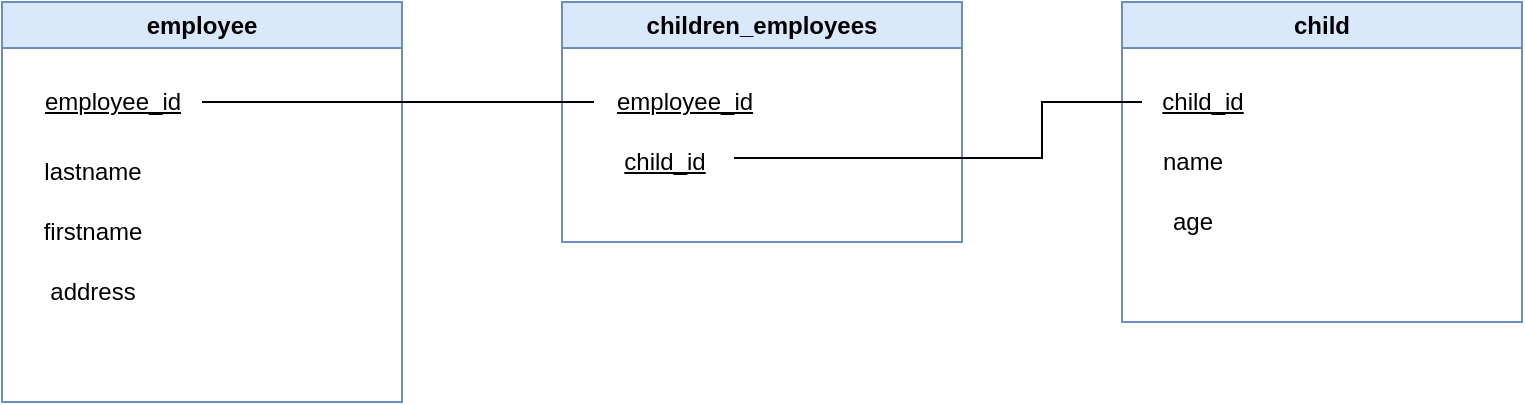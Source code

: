 <mxfile version="20.8.1" type="device"><diagram id="qIdEKCxRnRZce6nw4xq6" name="Page-1"><mxGraphModel dx="2074" dy="1116" grid="1" gridSize="10" guides="1" tooltips="1" connect="1" arrows="1" fold="1" page="1" pageScale="1" pageWidth="827" pageHeight="1169" math="0" shadow="0"><root><mxCell id="0"/><mxCell id="1" parent="0"/><mxCell id="AhlZ-Gt7cb8jH5YKY9SM-1" value="employee" style="swimlane;whiteSpace=wrap;html=1;fillColor=#dae8fc;strokeColor=#6c8ebf;" parent="1" vertex="1"><mxGeometry x="40" y="80" width="200" height="200" as="geometry"/></mxCell><mxCell id="AhlZ-Gt7cb8jH5YKY9SM-4" value="&lt;u&gt;employee_id&lt;/u&gt;" style="text;html=1;align=center;verticalAlign=middle;resizable=0;points=[];autosize=1;strokeColor=none;fillColor=none;" parent="AhlZ-Gt7cb8jH5YKY9SM-1" vertex="1"><mxGeometry x="10" y="35" width="90" height="30" as="geometry"/></mxCell><mxCell id="AhlZ-Gt7cb8jH5YKY9SM-5" value="lastname" style="text;html=1;align=center;verticalAlign=middle;resizable=0;points=[];autosize=1;strokeColor=none;fillColor=none;" parent="AhlZ-Gt7cb8jH5YKY9SM-1" vertex="1"><mxGeometry x="10" y="70" width="70" height="30" as="geometry"/></mxCell><mxCell id="AhlZ-Gt7cb8jH5YKY9SM-6" value="firstname" style="text;html=1;align=center;verticalAlign=middle;resizable=0;points=[];autosize=1;strokeColor=none;fillColor=none;" parent="AhlZ-Gt7cb8jH5YKY9SM-1" vertex="1"><mxGeometry x="10" y="100" width="70" height="30" as="geometry"/></mxCell><mxCell id="AhlZ-Gt7cb8jH5YKY9SM-7" value="address" style="text;html=1;align=center;verticalAlign=middle;resizable=0;points=[];autosize=1;strokeColor=none;fillColor=none;" parent="AhlZ-Gt7cb8jH5YKY9SM-1" vertex="1"><mxGeometry x="10" y="130" width="70" height="30" as="geometry"/></mxCell><mxCell id="AhlZ-Gt7cb8jH5YKY9SM-2" value="child" style="swimlane;whiteSpace=wrap;html=1;fillColor=#dae8fc;strokeColor=#6c8ebf;" parent="1" vertex="1"><mxGeometry x="600" y="80" width="200" height="160" as="geometry"/></mxCell><mxCell id="AhlZ-Gt7cb8jH5YKY9SM-8" value="&lt;u&gt;child_id&lt;/u&gt;" style="text;html=1;align=center;verticalAlign=middle;resizable=0;points=[];autosize=1;strokeColor=none;fillColor=none;" parent="AhlZ-Gt7cb8jH5YKY9SM-2" vertex="1"><mxGeometry x="10" y="35" width="60" height="30" as="geometry"/></mxCell><mxCell id="AhlZ-Gt7cb8jH5YKY9SM-9" value="name" style="text;html=1;align=center;verticalAlign=middle;resizable=0;points=[];autosize=1;strokeColor=none;fillColor=none;" parent="AhlZ-Gt7cb8jH5YKY9SM-2" vertex="1"><mxGeometry x="10" y="65" width="50" height="30" as="geometry"/></mxCell><mxCell id="AhlZ-Gt7cb8jH5YKY9SM-10" value="age" style="text;html=1;align=center;verticalAlign=middle;resizable=0;points=[];autosize=1;strokeColor=none;fillColor=none;" parent="AhlZ-Gt7cb8jH5YKY9SM-2" vertex="1"><mxGeometry x="15" y="95" width="40" height="30" as="geometry"/></mxCell><mxCell id="AhlZ-Gt7cb8jH5YKY9SM-3" value="children_employees" style="swimlane;whiteSpace=wrap;html=1;fillColor=#dae8fc;strokeColor=#6c8ebf;" parent="1" vertex="1"><mxGeometry x="320" y="80" width="200" height="120" as="geometry"/></mxCell><mxCell id="AhlZ-Gt7cb8jH5YKY9SM-11" value="&lt;u&gt;employee_id&lt;/u&gt;" style="text;html=1;align=center;verticalAlign=middle;resizable=0;points=[];autosize=1;strokeColor=none;fillColor=none;" parent="AhlZ-Gt7cb8jH5YKY9SM-3" vertex="1"><mxGeometry x="16" y="35" width="90" height="30" as="geometry"/></mxCell><mxCell id="AhlZ-Gt7cb8jH5YKY9SM-12" value="&lt;u&gt;child_id&lt;/u&gt;" style="text;html=1;align=center;verticalAlign=middle;resizable=0;points=[];autosize=1;strokeColor=none;fillColor=none;" parent="AhlZ-Gt7cb8jH5YKY9SM-3" vertex="1"><mxGeometry x="21" y="65" width="60" height="30" as="geometry"/></mxCell><mxCell id="AhlZ-Gt7cb8jH5YKY9SM-13" style="edgeStyle=orthogonalEdgeStyle;rounded=0;orthogonalLoop=1;jettySize=auto;html=1;endArrow=none;endFill=0;" parent="1" source="AhlZ-Gt7cb8jH5YKY9SM-4" target="AhlZ-Gt7cb8jH5YKY9SM-11" edge="1"><mxGeometry relative="1" as="geometry"/></mxCell><mxCell id="AhlZ-Gt7cb8jH5YKY9SM-15" style="edgeStyle=orthogonalEdgeStyle;rounded=0;orthogonalLoop=1;jettySize=auto;html=1;entryX=1.083;entryY=0.433;entryDx=0;entryDy=0;entryPerimeter=0;endArrow=none;endFill=0;" parent="1" source="AhlZ-Gt7cb8jH5YKY9SM-8" target="AhlZ-Gt7cb8jH5YKY9SM-12" edge="1"><mxGeometry relative="1" as="geometry"><Array as="points"><mxPoint x="560" y="130"/><mxPoint x="560" y="158"/></Array></mxGeometry></mxCell></root></mxGraphModel></diagram></mxfile>